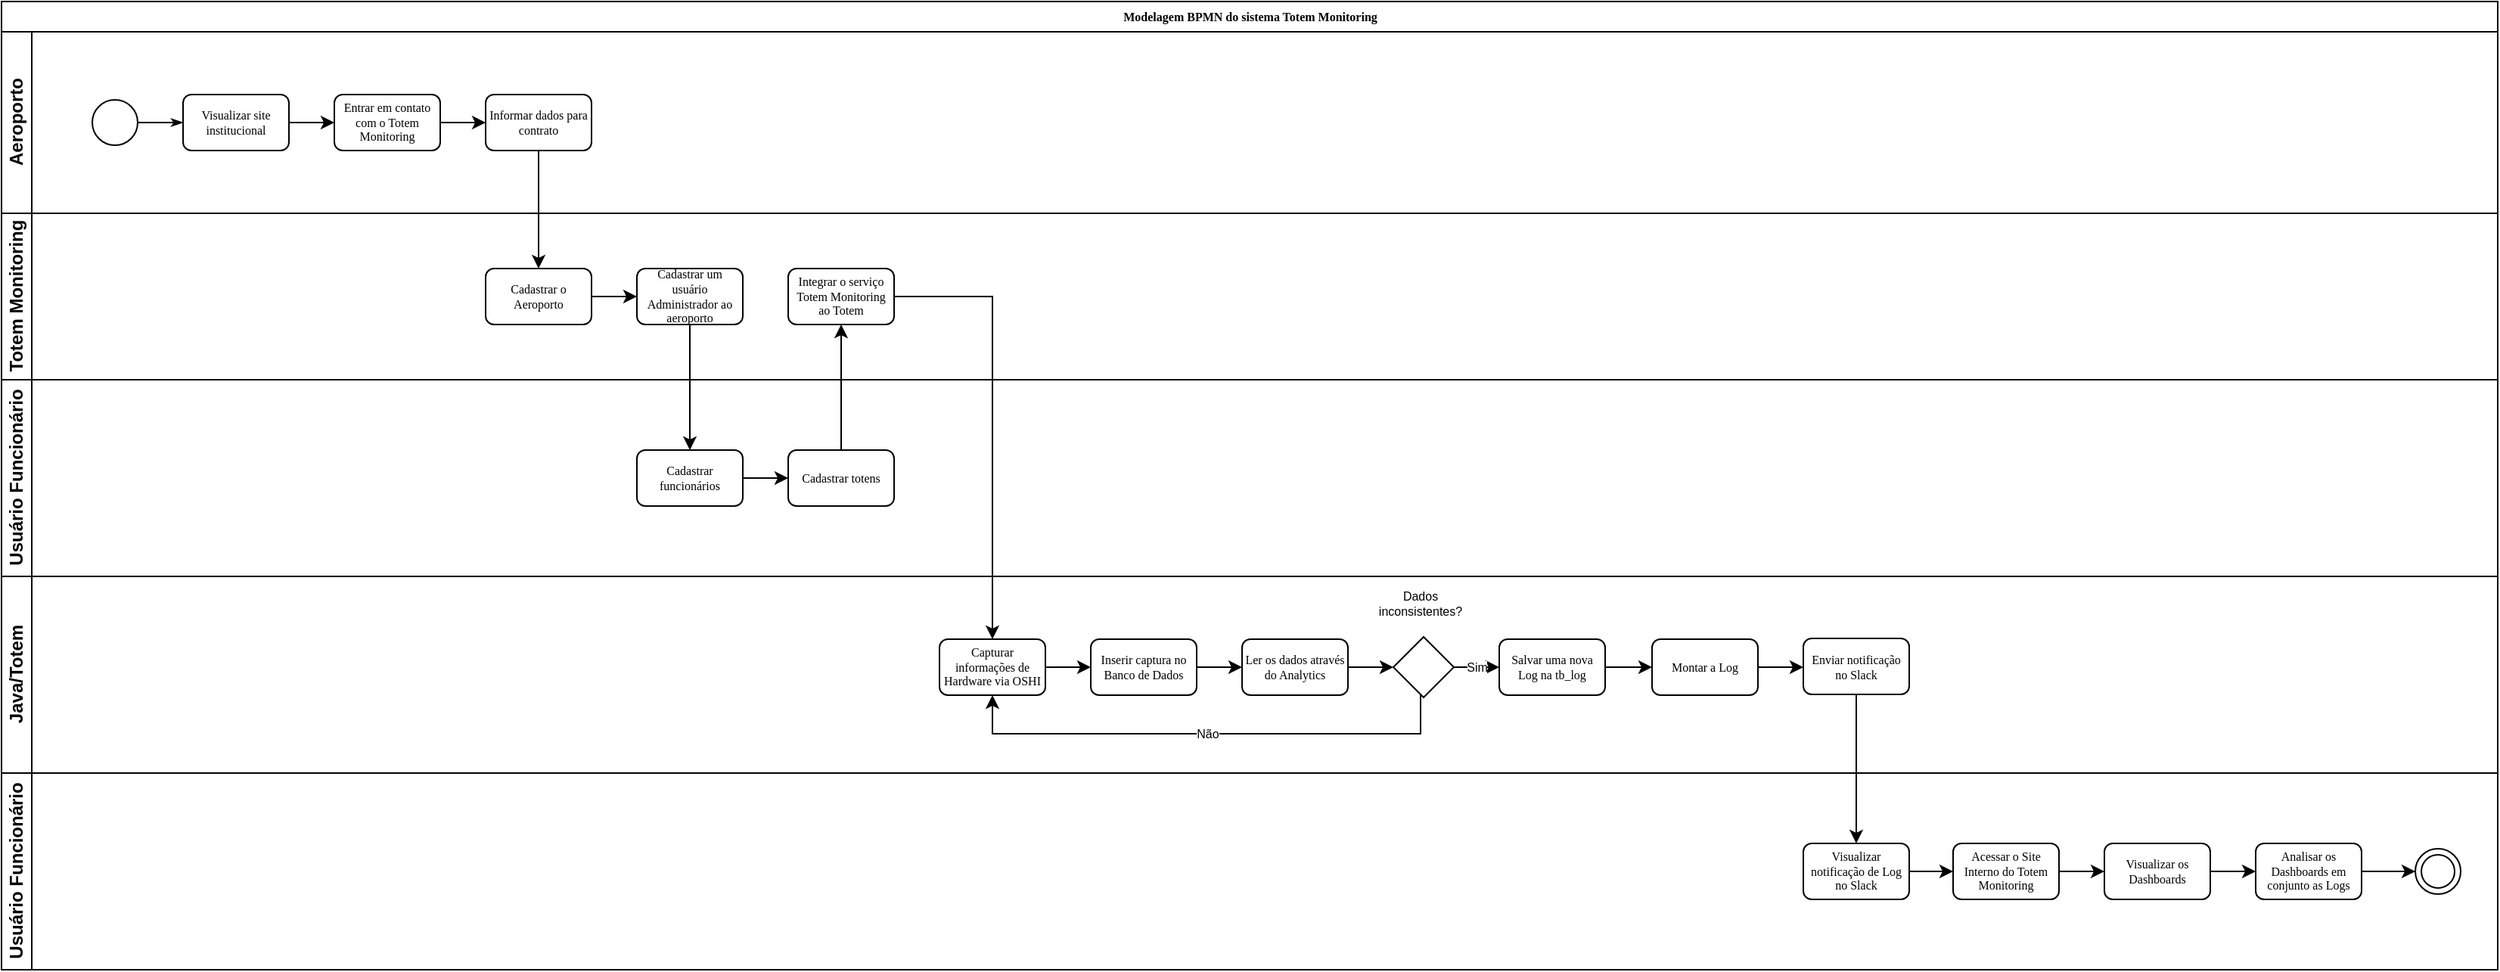 <mxfile version="12.0.0" type="device" pages="1"><diagram name="Page-1" id="c7488fd3-1785-93aa-aadb-54a6760d102a"><mxGraphModel dx="1394" dy="548" grid="1" gridSize="10" guides="1" tooltips="1" connect="1" arrows="1" fold="1" page="1" pageScale="1" pageWidth="1100" pageHeight="850" background="#ffffff" math="0" shadow="0"><root><mxCell id="0"/><mxCell id="1" parent="0"/><mxCell id="2b4e8129b02d487f-1" value="Modelagem BPMN do sistema Totem Monitoring" style="swimlane;html=1;childLayout=stackLayout;horizontal=1;startSize=20;horizontalStack=0;rounded=0;shadow=0;labelBackgroundColor=none;strokeColor=#000000;strokeWidth=1;fillColor=#ffffff;fontFamily=Verdana;fontSize=8;fontColor=#000000;align=center;" parent="1" vertex="1"><mxGeometry x="180" y="70" width="1650" height="640" as="geometry"/></mxCell><mxCell id="2b4e8129b02d487f-2" value="Aeroporto" style="swimlane;html=1;startSize=20;horizontal=0;" parent="2b4e8129b02d487f-1" vertex="1"><mxGeometry y="20" width="1650" height="120" as="geometry"/></mxCell><mxCell id="2b4e8129b02d487f-18" style="edgeStyle=orthogonalEdgeStyle;rounded=0;html=1;labelBackgroundColor=none;startArrow=none;startFill=0;startSize=5;endArrow=classicThin;endFill=1;endSize=5;jettySize=auto;orthogonalLoop=1;strokeColor=#000000;strokeWidth=1;fontFamily=Verdana;fontSize=8;fontColor=#000000;" parent="2b4e8129b02d487f-2" source="2b4e8129b02d487f-5" target="2b4e8129b02d487f-6" edge="1"><mxGeometry relative="1" as="geometry"/></mxCell><mxCell id="2b4e8129b02d487f-5" value="" style="ellipse;whiteSpace=wrap;html=1;rounded=0;shadow=0;labelBackgroundColor=none;strokeColor=#000000;strokeWidth=1;fillColor=#ffffff;fontFamily=Verdana;fontSize=8;fontColor=#000000;align=center;" parent="2b4e8129b02d487f-2" vertex="1"><mxGeometry x="60" y="45" width="30" height="30" as="geometry"/></mxCell><mxCell id="O2p6oLFTy9LdTsKHJE5v-2" value="" style="edgeStyle=orthogonalEdgeStyle;rounded=0;orthogonalLoop=1;jettySize=auto;html=1;" edge="1" parent="2b4e8129b02d487f-2" source="2b4e8129b02d487f-6" target="O2p6oLFTy9LdTsKHJE5v-1"><mxGeometry relative="1" as="geometry"/></mxCell><mxCell id="2b4e8129b02d487f-6" value="Visualizar site institucional" style="rounded=1;whiteSpace=wrap;html=1;shadow=0;labelBackgroundColor=none;strokeColor=#000000;strokeWidth=1;fillColor=#ffffff;fontFamily=Verdana;fontSize=8;fontColor=#000000;align=center;" parent="2b4e8129b02d487f-2" vertex="1"><mxGeometry x="120" y="41.5" width="70" height="37" as="geometry"/></mxCell><mxCell id="O2p6oLFTy9LdTsKHJE5v-4" value="" style="edgeStyle=orthogonalEdgeStyle;rounded=0;orthogonalLoop=1;jettySize=auto;html=1;" edge="1" parent="2b4e8129b02d487f-2" source="O2p6oLFTy9LdTsKHJE5v-1" target="O2p6oLFTy9LdTsKHJE5v-3"><mxGeometry relative="1" as="geometry"/></mxCell><mxCell id="O2p6oLFTy9LdTsKHJE5v-1" value="Entrar em contato com o Totem Monitoring" style="rounded=1;whiteSpace=wrap;html=1;shadow=0;labelBackgroundColor=none;strokeColor=#000000;strokeWidth=1;fillColor=#ffffff;fontFamily=Verdana;fontSize=8;fontColor=#000000;align=center;" vertex="1" parent="2b4e8129b02d487f-2"><mxGeometry x="220" y="41.5" width="70" height="37" as="geometry"/></mxCell><mxCell id="O2p6oLFTy9LdTsKHJE5v-3" value="Informar dados para contrato" style="rounded=1;whiteSpace=wrap;html=1;shadow=0;labelBackgroundColor=none;strokeColor=#000000;strokeWidth=1;fillColor=#ffffff;fontFamily=Verdana;fontSize=8;fontColor=#000000;align=center;" vertex="1" parent="2b4e8129b02d487f-2"><mxGeometry x="320" y="41.5" width="70" height="37" as="geometry"/></mxCell><mxCell id="2b4e8129b02d487f-3" value="Totem Monitoring" style="swimlane;html=1;startSize=20;horizontal=0;" parent="2b4e8129b02d487f-1" vertex="1"><mxGeometry y="140" width="1650" height="110" as="geometry"/></mxCell><mxCell id="O2p6oLFTy9LdTsKHJE5v-9" value="" style="edgeStyle=orthogonalEdgeStyle;rounded=0;orthogonalLoop=1;jettySize=auto;html=1;" edge="1" parent="2b4e8129b02d487f-3" source="O2p6oLFTy9LdTsKHJE5v-6" target="O2p6oLFTy9LdTsKHJE5v-8"><mxGeometry relative="1" as="geometry"/></mxCell><mxCell id="O2p6oLFTy9LdTsKHJE5v-6" value="Cadastrar o Aeroporto" style="rounded=1;whiteSpace=wrap;html=1;shadow=0;labelBackgroundColor=none;strokeColor=#000000;strokeWidth=1;fillColor=#ffffff;fontFamily=Verdana;fontSize=8;fontColor=#000000;align=center;" vertex="1" parent="2b4e8129b02d487f-3"><mxGeometry x="320" y="36.5" width="70" height="37" as="geometry"/></mxCell><mxCell id="O2p6oLFTy9LdTsKHJE5v-8" value="Cadastrar um usuário Administrador ao aeroporto" style="rounded=1;whiteSpace=wrap;html=1;shadow=0;labelBackgroundColor=none;strokeColor=#000000;strokeWidth=1;fillColor=#ffffff;fontFamily=Verdana;fontSize=8;fontColor=#000000;align=center;" vertex="1" parent="2b4e8129b02d487f-3"><mxGeometry x="420" y="36.5" width="70" height="37" as="geometry"/></mxCell><mxCell id="O2p6oLFTy9LdTsKHJE5v-59" value="Integrar o serviço Totem Monitoring ao Totem" style="rounded=1;whiteSpace=wrap;html=1;shadow=0;labelBackgroundColor=none;strokeColor=#000000;strokeWidth=1;fillColor=#ffffff;fontFamily=Verdana;fontSize=8;fontColor=#000000;align=center;" vertex="1" parent="2b4e8129b02d487f-3"><mxGeometry x="520" y="36.5" width="70" height="37" as="geometry"/></mxCell><mxCell id="2b4e8129b02d487f-4" value="Usuário Administrador" style="swimlane;html=1;startSize=20;horizontal=0;" parent="2b4e8129b02d487f-1" vertex="1"><mxGeometry y="250" width="1650" height="130" as="geometry"><mxRectangle y="320" width="1060" height="140" as="alternateBounds"/></mxGeometry></mxCell><mxCell id="O2p6oLFTy9LdTsKHJE5v-58" style="edgeStyle=orthogonalEdgeStyle;rounded=0;orthogonalLoop=1;jettySize=auto;html=1;exitX=1;exitY=0.5;exitDx=0;exitDy=0;entryX=0;entryY=0.5;entryDx=0;entryDy=0;" edge="1" parent="2b4e8129b02d487f-4" source="O2p6oLFTy9LdTsKHJE5v-10" target="O2p6oLFTy9LdTsKHJE5v-57"><mxGeometry relative="1" as="geometry"/></mxCell><mxCell id="O2p6oLFTy9LdTsKHJE5v-10" value="Cadastrar funcionários" style="rounded=1;whiteSpace=wrap;html=1;shadow=0;labelBackgroundColor=none;strokeColor=#000000;strokeWidth=1;fillColor=#ffffff;fontFamily=Verdana;fontSize=8;fontColor=#000000;align=center;" vertex="1" parent="2b4e8129b02d487f-4"><mxGeometry x="420" y="46.5" width="70" height="37" as="geometry"/></mxCell><mxCell id="O2p6oLFTy9LdTsKHJE5v-57" value="Cadastrar totens" style="rounded=1;whiteSpace=wrap;html=1;shadow=0;labelBackgroundColor=none;strokeColor=#000000;strokeWidth=1;fillColor=#ffffff;fontFamily=Verdana;fontSize=8;fontColor=#000000;align=center;" vertex="1" parent="2b4e8129b02d487f-4"><mxGeometry x="520" y="46.5" width="70" height="37" as="geometry"/></mxCell><mxCell id="O2p6oLFTy9LdTsKHJE5v-61" value="Usuário Funcionário" style="swimlane;html=1;startSize=20;horizontal=0;" vertex="1" parent="2b4e8129b02d487f-4"><mxGeometry width="1650" height="130" as="geometry"><mxRectangle x="180" y="540" width="30" height="80" as="alternateBounds"/></mxGeometry></mxCell><mxCell id="O2p6oLFTy9LdTsKHJE5v-7" style="edgeStyle=orthogonalEdgeStyle;rounded=0;orthogonalLoop=1;jettySize=auto;html=1;exitX=0.5;exitY=1;exitDx=0;exitDy=0;entryX=0.5;entryY=0;entryDx=0;entryDy=0;" edge="1" parent="2b4e8129b02d487f-1" source="O2p6oLFTy9LdTsKHJE5v-3" target="O2p6oLFTy9LdTsKHJE5v-6"><mxGeometry relative="1" as="geometry"/></mxCell><mxCell id="O2p6oLFTy9LdTsKHJE5v-38" style="edgeStyle=orthogonalEdgeStyle;rounded=0;orthogonalLoop=1;jettySize=auto;html=1;exitX=0.5;exitY=1;exitDx=0;exitDy=0;entryX=0.5;entryY=0;entryDx=0;entryDy=0;" edge="1" parent="2b4e8129b02d487f-1" source="O2p6oLFTy9LdTsKHJE5v-8" target="O2p6oLFTy9LdTsKHJE5v-10"><mxGeometry relative="1" as="geometry"/></mxCell><mxCell id="O2p6oLFTy9LdTsKHJE5v-60" style="edgeStyle=orthogonalEdgeStyle;rounded=0;orthogonalLoop=1;jettySize=auto;html=1;exitX=0.5;exitY=0;exitDx=0;exitDy=0;entryX=0.5;entryY=1;entryDx=0;entryDy=0;" edge="1" parent="2b4e8129b02d487f-1" source="O2p6oLFTy9LdTsKHJE5v-57" target="O2p6oLFTy9LdTsKHJE5v-59"><mxGeometry relative="1" as="geometry"/></mxCell><mxCell id="O2p6oLFTy9LdTsKHJE5v-64" style="edgeStyle=orthogonalEdgeStyle;rounded=0;orthogonalLoop=1;jettySize=auto;html=1;exitX=1;exitY=0.5;exitDx=0;exitDy=0;entryX=0.5;entryY=0;entryDx=0;entryDy=0;" edge="1" parent="2b4e8129b02d487f-1" source="O2p6oLFTy9LdTsKHJE5v-59" target="O2p6oLFTy9LdTsKHJE5v-63"><mxGeometry relative="1" as="geometry"/></mxCell><mxCell id="O2p6oLFTy9LdTsKHJE5v-30" value="Java/Totem" style="swimlane;html=1;startSize=20;horizontal=0;" vertex="1" parent="2b4e8129b02d487f-1"><mxGeometry y="380" width="1650" height="130" as="geometry"><mxRectangle x="180" y="540" width="30" height="80" as="alternateBounds"/></mxGeometry></mxCell><mxCell id="O2p6oLFTy9LdTsKHJE5v-78" style="edgeStyle=orthogonalEdgeStyle;rounded=0;orthogonalLoop=1;jettySize=auto;html=1;exitX=1;exitY=0.5;exitDx=0;exitDy=0;fontSize=8;entryX=0;entryY=0.5;entryDx=0;entryDy=0;" edge="1" parent="O2p6oLFTy9LdTsKHJE5v-30" source="O2p6oLFTy9LdTsKHJE5v-73" target="O2p6oLFTy9LdTsKHJE5v-76"><mxGeometry relative="1" as="geometry"><mxPoint x="1080" y="75" as="targetPoint"/></mxGeometry></mxCell><mxCell id="O2p6oLFTy9LdTsKHJE5v-66" style="edgeStyle=orthogonalEdgeStyle;rounded=0;orthogonalLoop=1;jettySize=auto;html=1;exitX=1;exitY=0.5;exitDx=0;exitDy=0;entryX=0;entryY=0.5;entryDx=0;entryDy=0;" edge="1" parent="O2p6oLFTy9LdTsKHJE5v-30" source="O2p6oLFTy9LdTsKHJE5v-63" target="O2p6oLFTy9LdTsKHJE5v-65"><mxGeometry relative="1" as="geometry"/></mxCell><mxCell id="O2p6oLFTy9LdTsKHJE5v-63" value="Capturar informações de Hardware via OSHI" style="rounded=1;whiteSpace=wrap;html=1;shadow=0;labelBackgroundColor=none;strokeColor=#000000;strokeWidth=1;fillColor=#ffffff;fontFamily=Verdana;fontSize=8;fontColor=#000000;align=center;" vertex="1" parent="O2p6oLFTy9LdTsKHJE5v-30"><mxGeometry x="620" y="41.5" width="70" height="37" as="geometry"/></mxCell><mxCell id="O2p6oLFTy9LdTsKHJE5v-68" style="edgeStyle=orthogonalEdgeStyle;rounded=0;orthogonalLoop=1;jettySize=auto;html=1;exitX=1;exitY=0.5;exitDx=0;exitDy=0;entryX=0;entryY=0.5;entryDx=0;entryDy=0;" edge="1" parent="O2p6oLFTy9LdTsKHJE5v-30" source="O2p6oLFTy9LdTsKHJE5v-65" target="O2p6oLFTy9LdTsKHJE5v-67"><mxGeometry relative="1" as="geometry"/></mxCell><mxCell id="O2p6oLFTy9LdTsKHJE5v-65" value="Inserir captura no Banco de Dados" style="rounded=1;whiteSpace=wrap;html=1;shadow=0;labelBackgroundColor=none;strokeColor=#000000;strokeWidth=1;fillColor=#ffffff;fontFamily=Verdana;fontSize=8;fontColor=#000000;align=center;" vertex="1" parent="O2p6oLFTy9LdTsKHJE5v-30"><mxGeometry x="720" y="41.5" width="70" height="37" as="geometry"/></mxCell><mxCell id="O2p6oLFTy9LdTsKHJE5v-74" style="edgeStyle=orthogonalEdgeStyle;rounded=0;orthogonalLoop=1;jettySize=auto;html=1;exitX=1;exitY=0.5;exitDx=0;exitDy=0;entryX=0;entryY=0.5;entryDx=0;entryDy=0;fontSize=8;" edge="1" parent="O2p6oLFTy9LdTsKHJE5v-30" source="O2p6oLFTy9LdTsKHJE5v-67" target="O2p6oLFTy9LdTsKHJE5v-69"><mxGeometry relative="1" as="geometry"/></mxCell><mxCell id="O2p6oLFTy9LdTsKHJE5v-67" value="Ler os dados através do Analytics" style="rounded=1;whiteSpace=wrap;html=1;shadow=0;labelBackgroundColor=none;strokeColor=#000000;strokeWidth=1;fillColor=#ffffff;fontFamily=Verdana;fontSize=8;fontColor=#000000;align=center;" vertex="1" parent="O2p6oLFTy9LdTsKHJE5v-30"><mxGeometry x="820" y="41.5" width="70" height="37" as="geometry"/></mxCell><mxCell id="O2p6oLFTy9LdTsKHJE5v-72" value="Não" style="edgeStyle=orthogonalEdgeStyle;rounded=0;orthogonalLoop=1;jettySize=auto;html=1;entryX=0.5;entryY=1;entryDx=0;entryDy=0;fontSize=8;" edge="1" parent="O2p6oLFTy9LdTsKHJE5v-30" source="O2p6oLFTy9LdTsKHJE5v-69" target="O2p6oLFTy9LdTsKHJE5v-63"><mxGeometry relative="1" as="geometry"><Array as="points"><mxPoint x="938" y="104"/><mxPoint x="655" y="104"/></Array></mxGeometry></mxCell><mxCell id="O2p6oLFTy9LdTsKHJE5v-75" value="Sim" style="edgeStyle=orthogonalEdgeStyle;rounded=0;orthogonalLoop=1;jettySize=auto;html=1;exitX=1;exitY=0.5;exitDx=0;exitDy=0;entryX=0;entryY=0.5;entryDx=0;entryDy=0;fontSize=8;" edge="1" parent="O2p6oLFTy9LdTsKHJE5v-30" source="O2p6oLFTy9LdTsKHJE5v-69" target="O2p6oLFTy9LdTsKHJE5v-73"><mxGeometry relative="1" as="geometry"/></mxCell><mxCell id="O2p6oLFTy9LdTsKHJE5v-69" value="" style="rhombus;whiteSpace=wrap;html=1;" vertex="1" parent="O2p6oLFTy9LdTsKHJE5v-30"><mxGeometry x="920" y="40" width="40" height="40" as="geometry"/></mxCell><mxCell id="O2p6oLFTy9LdTsKHJE5v-71" value="Dados inconsistentes?" style="text;html=1;strokeColor=none;fillColor=none;align=center;verticalAlign=middle;whiteSpace=wrap;rounded=0;fontSize=8;" vertex="1" parent="O2p6oLFTy9LdTsKHJE5v-30"><mxGeometry x="917.5" y="8" width="40" height="20" as="geometry"/></mxCell><mxCell id="O2p6oLFTy9LdTsKHJE5v-73" value="Salvar uma nova Log na tb_log" style="rounded=1;whiteSpace=wrap;html=1;shadow=0;labelBackgroundColor=none;strokeColor=#000000;strokeWidth=1;fillColor=#ffffff;fontFamily=Verdana;fontSize=8;fontColor=#000000;align=center;" vertex="1" parent="O2p6oLFTy9LdTsKHJE5v-30"><mxGeometry x="990" y="41.5" width="70" height="37" as="geometry"/></mxCell><mxCell id="O2p6oLFTy9LdTsKHJE5v-80" style="edgeStyle=orthogonalEdgeStyle;rounded=0;orthogonalLoop=1;jettySize=auto;html=1;exitX=1;exitY=0.5;exitDx=0;exitDy=0;entryX=0;entryY=0.5;entryDx=0;entryDy=0;fontSize=8;" edge="1" parent="O2p6oLFTy9LdTsKHJE5v-30" source="O2p6oLFTy9LdTsKHJE5v-76" target="O2p6oLFTy9LdTsKHJE5v-79"><mxGeometry relative="1" as="geometry"/></mxCell><mxCell id="O2p6oLFTy9LdTsKHJE5v-76" value="Montar a Log" style="rounded=1;whiteSpace=wrap;html=1;shadow=0;labelBackgroundColor=none;strokeColor=#000000;strokeWidth=1;fillColor=#ffffff;fontFamily=Verdana;fontSize=8;fontColor=#000000;align=center;" vertex="1" parent="O2p6oLFTy9LdTsKHJE5v-30"><mxGeometry x="1091" y="41.5" width="70" height="37" as="geometry"/></mxCell><mxCell id="O2p6oLFTy9LdTsKHJE5v-79" value="Enviar notificação no Slack" style="rounded=1;whiteSpace=wrap;html=1;shadow=0;labelBackgroundColor=none;strokeColor=#000000;strokeWidth=1;fillColor=#ffffff;fontFamily=Verdana;fontSize=8;fontColor=#000000;align=center;" vertex="1" parent="O2p6oLFTy9LdTsKHJE5v-30"><mxGeometry x="1191" y="41" width="70" height="37" as="geometry"/></mxCell><mxCell id="O2p6oLFTy9LdTsKHJE5v-62" value="Usuário Funcionário" style="swimlane;html=1;startSize=20;horizontal=0;" vertex="1" parent="O2p6oLFTy9LdTsKHJE5v-30"><mxGeometry y="130" width="1650" height="130" as="geometry"><mxRectangle x="180" y="540" width="30" height="80" as="alternateBounds"/></mxGeometry></mxCell><mxCell id="O2p6oLFTy9LdTsKHJE5v-84" style="edgeStyle=orthogonalEdgeStyle;rounded=0;orthogonalLoop=1;jettySize=auto;html=1;exitX=1;exitY=0.5;exitDx=0;exitDy=0;entryX=0;entryY=0.5;entryDx=0;entryDy=0;fontSize=8;" edge="1" parent="O2p6oLFTy9LdTsKHJE5v-62" source="O2p6oLFTy9LdTsKHJE5v-81" target="O2p6oLFTy9LdTsKHJE5v-83"><mxGeometry relative="1" as="geometry"/></mxCell><mxCell id="O2p6oLFTy9LdTsKHJE5v-81" value="Visualizar notificação de Log no Slack" style="rounded=1;whiteSpace=wrap;html=1;shadow=0;labelBackgroundColor=none;strokeColor=#000000;strokeWidth=1;fillColor=#ffffff;fontFamily=Verdana;fontSize=8;fontColor=#000000;align=center;" vertex="1" parent="O2p6oLFTy9LdTsKHJE5v-62"><mxGeometry x="1191" y="46.5" width="70" height="37" as="geometry"/></mxCell><mxCell id="O2p6oLFTy9LdTsKHJE5v-86" style="edgeStyle=orthogonalEdgeStyle;rounded=0;orthogonalLoop=1;jettySize=auto;html=1;exitX=1;exitY=0.5;exitDx=0;exitDy=0;entryX=0;entryY=0.5;entryDx=0;entryDy=0;fontSize=8;" edge="1" parent="O2p6oLFTy9LdTsKHJE5v-62" source="O2p6oLFTy9LdTsKHJE5v-83" target="O2p6oLFTy9LdTsKHJE5v-85"><mxGeometry relative="1" as="geometry"/></mxCell><mxCell id="O2p6oLFTy9LdTsKHJE5v-83" value="Acessar o Site Interno do Totem Monitoring" style="rounded=1;whiteSpace=wrap;html=1;shadow=0;labelBackgroundColor=none;strokeColor=#000000;strokeWidth=1;fillColor=#ffffff;fontFamily=Verdana;fontSize=8;fontColor=#000000;align=center;" vertex="1" parent="O2p6oLFTy9LdTsKHJE5v-62"><mxGeometry x="1290" y="46.5" width="70" height="37" as="geometry"/></mxCell><mxCell id="O2p6oLFTy9LdTsKHJE5v-88" style="edgeStyle=orthogonalEdgeStyle;rounded=0;orthogonalLoop=1;jettySize=auto;html=1;exitX=1;exitY=0.5;exitDx=0;exitDy=0;entryX=0;entryY=0.5;entryDx=0;entryDy=0;fontSize=8;" edge="1" parent="O2p6oLFTy9LdTsKHJE5v-62" source="O2p6oLFTy9LdTsKHJE5v-85" target="O2p6oLFTy9LdTsKHJE5v-87"><mxGeometry relative="1" as="geometry"/></mxCell><mxCell id="O2p6oLFTy9LdTsKHJE5v-85" value="Visualizar os Dashboards" style="rounded=1;whiteSpace=wrap;html=1;shadow=0;labelBackgroundColor=none;strokeColor=#000000;strokeWidth=1;fillColor=#ffffff;fontFamily=Verdana;fontSize=8;fontColor=#000000;align=center;" vertex="1" parent="O2p6oLFTy9LdTsKHJE5v-62"><mxGeometry x="1390" y="46.5" width="70" height="37" as="geometry"/></mxCell><mxCell id="O2p6oLFTy9LdTsKHJE5v-90" style="edgeStyle=orthogonalEdgeStyle;rounded=0;orthogonalLoop=1;jettySize=auto;html=1;exitX=1;exitY=0.5;exitDx=0;exitDy=0;entryX=0;entryY=0.5;entryDx=0;entryDy=0;fontSize=8;" edge="1" parent="O2p6oLFTy9LdTsKHJE5v-62" source="O2p6oLFTy9LdTsKHJE5v-87" target="O2p6oLFTy9LdTsKHJE5v-89"><mxGeometry relative="1" as="geometry"/></mxCell><mxCell id="O2p6oLFTy9LdTsKHJE5v-87" value="Analisar os Dashboards em conjunto as Logs" style="rounded=1;whiteSpace=wrap;html=1;shadow=0;labelBackgroundColor=none;strokeColor=#000000;strokeWidth=1;fillColor=#ffffff;fontFamily=Verdana;fontSize=8;fontColor=#000000;align=center;" vertex="1" parent="O2p6oLFTy9LdTsKHJE5v-62"><mxGeometry x="1490" y="46.5" width="70" height="37" as="geometry"/></mxCell><mxCell id="O2p6oLFTy9LdTsKHJE5v-89" value="" style="ellipse;shape=doubleEllipse;whiteSpace=wrap;html=1;aspect=fixed;fontSize=8;" vertex="1" parent="O2p6oLFTy9LdTsKHJE5v-62"><mxGeometry x="1595.517" y="50" width="30" height="30" as="geometry"/></mxCell><mxCell id="O2p6oLFTy9LdTsKHJE5v-82" style="edgeStyle=orthogonalEdgeStyle;rounded=0;orthogonalLoop=1;jettySize=auto;html=1;exitX=0.5;exitY=1;exitDx=0;exitDy=0;entryX=0.5;entryY=0;entryDx=0;entryDy=0;fontSize=8;" edge="1" parent="O2p6oLFTy9LdTsKHJE5v-30" source="O2p6oLFTy9LdTsKHJE5v-79" target="O2p6oLFTy9LdTsKHJE5v-81"><mxGeometry relative="1" as="geometry"/></mxCell></root></mxGraphModel></diagram></mxfile>